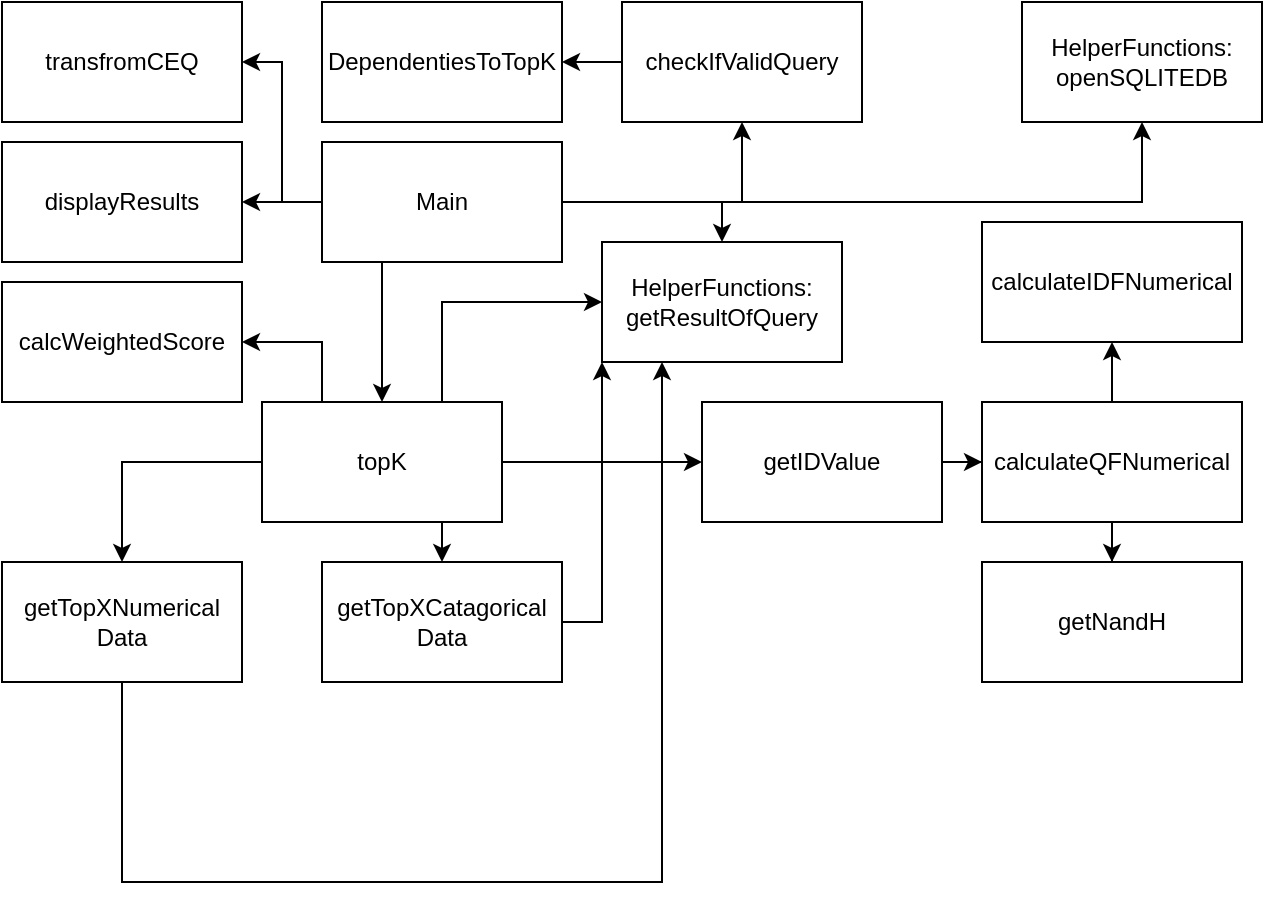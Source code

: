 <mxfile version="15.2.7" type="device"><diagram id="t2h_9-p8PfeZHDz68EcW" name="Pagina-1"><mxGraphModel dx="852" dy="985" grid="1" gridSize="10" guides="1" tooltips="1" connect="1" arrows="1" fold="1" page="1" pageScale="1" pageWidth="1169" pageHeight="827" math="0" shadow="0"><root><mxCell id="0"/><mxCell id="1" parent="0"/><mxCell id="i3VB4NsHTGtMoFOvIbrH-1" value="transfromCEQ" style="rounded=0;whiteSpace=wrap;html=1;" vertex="1" parent="1"><mxGeometry x="280" y="60" width="120" height="60" as="geometry"/></mxCell><mxCell id="i3VB4NsHTGtMoFOvIbrH-34" style="edgeStyle=orthogonalEdgeStyle;rounded=0;orthogonalLoop=1;jettySize=auto;html=1;entryX=1;entryY=0.5;entryDx=0;entryDy=0;exitX=0;exitY=0.5;exitDx=0;exitDy=0;" edge="1" parent="1" source="i3VB4NsHTGtMoFOvIbrH-10" target="i3VB4NsHTGtMoFOvIbrH-1"><mxGeometry relative="1" as="geometry"/></mxCell><mxCell id="i3VB4NsHTGtMoFOvIbrH-2" value="DependentiesToTopK" style="rounded=0;whiteSpace=wrap;html=1;" vertex="1" parent="1"><mxGeometry x="440" y="60" width="120" height="60" as="geometry"/></mxCell><mxCell id="i3VB4NsHTGtMoFOvIbrH-22" style="edgeStyle=orthogonalEdgeStyle;rounded=0;orthogonalLoop=1;jettySize=auto;html=1;" edge="1" parent="1" source="i3VB4NsHTGtMoFOvIbrH-3" target="i3VB4NsHTGtMoFOvIbrH-6"><mxGeometry relative="1" as="geometry"/></mxCell><mxCell id="i3VB4NsHTGtMoFOvIbrH-23" style="edgeStyle=orthogonalEdgeStyle;rounded=0;orthogonalLoop=1;jettySize=auto;html=1;exitX=0.75;exitY=1;exitDx=0;exitDy=0;entryX=0.5;entryY=0;entryDx=0;entryDy=0;" edge="1" parent="1" source="i3VB4NsHTGtMoFOvIbrH-3" target="i3VB4NsHTGtMoFOvIbrH-7"><mxGeometry relative="1" as="geometry"/></mxCell><mxCell id="i3VB4NsHTGtMoFOvIbrH-24" style="edgeStyle=orthogonalEdgeStyle;rounded=0;orthogonalLoop=1;jettySize=auto;html=1;" edge="1" parent="1" source="i3VB4NsHTGtMoFOvIbrH-3" target="i3VB4NsHTGtMoFOvIbrH-5"><mxGeometry relative="1" as="geometry"/></mxCell><mxCell id="i3VB4NsHTGtMoFOvIbrH-26" style="edgeStyle=orthogonalEdgeStyle;rounded=0;orthogonalLoop=1;jettySize=auto;html=1;entryX=1;entryY=0.5;entryDx=0;entryDy=0;exitX=0.25;exitY=0;exitDx=0;exitDy=0;" edge="1" parent="1" source="i3VB4NsHTGtMoFOvIbrH-3" target="i3VB4NsHTGtMoFOvIbrH-4"><mxGeometry relative="1" as="geometry"/></mxCell><mxCell id="i3VB4NsHTGtMoFOvIbrH-48" style="edgeStyle=orthogonalEdgeStyle;rounded=0;orthogonalLoop=1;jettySize=auto;html=1;exitX=0.75;exitY=0;exitDx=0;exitDy=0;entryX=0;entryY=0.5;entryDx=0;entryDy=0;" edge="1" parent="1" source="i3VB4NsHTGtMoFOvIbrH-3" target="i3VB4NsHTGtMoFOvIbrH-44"><mxGeometry relative="1" as="geometry"/></mxCell><mxCell id="i3VB4NsHTGtMoFOvIbrH-3" value="topK" style="rounded=0;whiteSpace=wrap;html=1;" vertex="1" parent="1"><mxGeometry x="410" y="260" width="120" height="60" as="geometry"/></mxCell><mxCell id="i3VB4NsHTGtMoFOvIbrH-4" value="calcWeightedScore" style="rounded=0;whiteSpace=wrap;html=1;" vertex="1" parent="1"><mxGeometry x="280" y="200" width="120" height="60" as="geometry"/></mxCell><mxCell id="i3VB4NsHTGtMoFOvIbrH-41" style="edgeStyle=orthogonalEdgeStyle;rounded=0;orthogonalLoop=1;jettySize=auto;html=1;entryX=0;entryY=0.5;entryDx=0;entryDy=0;" edge="1" parent="1" source="i3VB4NsHTGtMoFOvIbrH-5" target="i3VB4NsHTGtMoFOvIbrH-37"><mxGeometry relative="1" as="geometry"/></mxCell><mxCell id="i3VB4NsHTGtMoFOvIbrH-5" value="getIDValue" style="rounded=0;whiteSpace=wrap;html=1;" vertex="1" parent="1"><mxGeometry x="630" y="260" width="120" height="60" as="geometry"/></mxCell><mxCell id="i3VB4NsHTGtMoFOvIbrH-50" style="edgeStyle=orthogonalEdgeStyle;rounded=0;orthogonalLoop=1;jettySize=auto;html=1;entryX=0.25;entryY=1;entryDx=0;entryDy=0;" edge="1" parent="1" source="i3VB4NsHTGtMoFOvIbrH-6" target="i3VB4NsHTGtMoFOvIbrH-44"><mxGeometry relative="1" as="geometry"><mxPoint x="340" y="500" as="targetPoint"/><Array as="points"><mxPoint x="340" y="500"/><mxPoint x="610" y="500"/></Array></mxGeometry></mxCell><mxCell id="i3VB4NsHTGtMoFOvIbrH-6" value="getTopXNumerical&lt;br&gt;Data" style="rounded=0;whiteSpace=wrap;html=1;" vertex="1" parent="1"><mxGeometry x="280" y="340" width="120" height="60" as="geometry"/></mxCell><mxCell id="i3VB4NsHTGtMoFOvIbrH-51" style="edgeStyle=orthogonalEdgeStyle;rounded=0;orthogonalLoop=1;jettySize=auto;html=1;entryX=0;entryY=1;entryDx=0;entryDy=0;" edge="1" parent="1" source="i3VB4NsHTGtMoFOvIbrH-7" target="i3VB4NsHTGtMoFOvIbrH-44"><mxGeometry relative="1" as="geometry"/></mxCell><mxCell id="i3VB4NsHTGtMoFOvIbrH-7" value="getTopXCatagorical&lt;br&gt;Data" style="rounded=0;whiteSpace=wrap;html=1;" vertex="1" parent="1"><mxGeometry x="440" y="340" width="120" height="60" as="geometry"/></mxCell><mxCell id="i3VB4NsHTGtMoFOvIbrH-33" style="edgeStyle=orthogonalEdgeStyle;rounded=0;orthogonalLoop=1;jettySize=auto;html=1;exitX=0;exitY=0.5;exitDx=0;exitDy=0;entryX=1;entryY=0.5;entryDx=0;entryDy=0;" edge="1" parent="1" source="i3VB4NsHTGtMoFOvIbrH-8" target="i3VB4NsHTGtMoFOvIbrH-2"><mxGeometry relative="1" as="geometry"/></mxCell><mxCell id="i3VB4NsHTGtMoFOvIbrH-8" value="checkIfValidQuery" style="rounded=0;whiteSpace=wrap;html=1;" vertex="1" parent="1"><mxGeometry x="590" y="60" width="120" height="60" as="geometry"/></mxCell><mxCell id="i3VB4NsHTGtMoFOvIbrH-9" value="displayResults" style="rounded=0;whiteSpace=wrap;html=1;" vertex="1" parent="1"><mxGeometry x="280" y="130" width="120" height="60" as="geometry"/></mxCell><mxCell id="i3VB4NsHTGtMoFOvIbrH-14" style="edgeStyle=orthogonalEdgeStyle;rounded=0;orthogonalLoop=1;jettySize=auto;html=1;entryX=1;entryY=0.5;entryDx=0;entryDy=0;" edge="1" parent="1" source="i3VB4NsHTGtMoFOvIbrH-10" target="i3VB4NsHTGtMoFOvIbrH-9"><mxGeometry relative="1" as="geometry"/></mxCell><mxCell id="i3VB4NsHTGtMoFOvIbrH-21" style="edgeStyle=orthogonalEdgeStyle;rounded=0;orthogonalLoop=1;jettySize=auto;html=1;exitX=0.25;exitY=1;exitDx=0;exitDy=0;" edge="1" parent="1" source="i3VB4NsHTGtMoFOvIbrH-10" target="i3VB4NsHTGtMoFOvIbrH-3"><mxGeometry relative="1" as="geometry"/></mxCell><mxCell id="i3VB4NsHTGtMoFOvIbrH-32" style="edgeStyle=orthogonalEdgeStyle;rounded=0;orthogonalLoop=1;jettySize=auto;html=1;entryX=0.5;entryY=1;entryDx=0;entryDy=0;" edge="1" parent="1" source="i3VB4NsHTGtMoFOvIbrH-10" target="i3VB4NsHTGtMoFOvIbrH-8"><mxGeometry relative="1" as="geometry"/></mxCell><mxCell id="i3VB4NsHTGtMoFOvIbrH-46" style="edgeStyle=orthogonalEdgeStyle;rounded=0;orthogonalLoop=1;jettySize=auto;html=1;exitX=1;exitY=0.5;exitDx=0;exitDy=0;entryX=0.5;entryY=1;entryDx=0;entryDy=0;" edge="1" parent="1" source="i3VB4NsHTGtMoFOvIbrH-10" target="i3VB4NsHTGtMoFOvIbrH-43"><mxGeometry relative="1" as="geometry"/></mxCell><mxCell id="i3VB4NsHTGtMoFOvIbrH-47" style="edgeStyle=orthogonalEdgeStyle;rounded=0;orthogonalLoop=1;jettySize=auto;html=1;entryX=0.5;entryY=0;entryDx=0;entryDy=0;" edge="1" parent="1" source="i3VB4NsHTGtMoFOvIbrH-10" target="i3VB4NsHTGtMoFOvIbrH-44"><mxGeometry relative="1" as="geometry"/></mxCell><mxCell id="i3VB4NsHTGtMoFOvIbrH-10" value="Main" style="rounded=0;whiteSpace=wrap;html=1;" vertex="1" parent="1"><mxGeometry x="440" y="130" width="120" height="60" as="geometry"/></mxCell><mxCell id="i3VB4NsHTGtMoFOvIbrH-35" value="calculateIDFNumerical" style="rounded=0;whiteSpace=wrap;html=1;" vertex="1" parent="1"><mxGeometry x="770" y="170" width="130" height="60" as="geometry"/></mxCell><mxCell id="i3VB4NsHTGtMoFOvIbrH-36" value="getNandH" style="rounded=0;whiteSpace=wrap;html=1;" vertex="1" parent="1"><mxGeometry x="770" y="340" width="130" height="60" as="geometry"/></mxCell><mxCell id="i3VB4NsHTGtMoFOvIbrH-40" style="edgeStyle=orthogonalEdgeStyle;rounded=0;orthogonalLoop=1;jettySize=auto;html=1;entryX=0.5;entryY=1;entryDx=0;entryDy=0;" edge="1" parent="1" source="i3VB4NsHTGtMoFOvIbrH-37" target="i3VB4NsHTGtMoFOvIbrH-35"><mxGeometry relative="1" as="geometry"/></mxCell><mxCell id="i3VB4NsHTGtMoFOvIbrH-42" style="edgeStyle=orthogonalEdgeStyle;rounded=0;orthogonalLoop=1;jettySize=auto;html=1;entryX=0.5;entryY=0;entryDx=0;entryDy=0;" edge="1" parent="1" source="i3VB4NsHTGtMoFOvIbrH-37" target="i3VB4NsHTGtMoFOvIbrH-36"><mxGeometry relative="1" as="geometry"/></mxCell><mxCell id="i3VB4NsHTGtMoFOvIbrH-37" value="calculateQFNumerical" style="rounded=0;whiteSpace=wrap;html=1;" vertex="1" parent="1"><mxGeometry x="770" y="260" width="130" height="60" as="geometry"/></mxCell><mxCell id="i3VB4NsHTGtMoFOvIbrH-43" value="HelperFunctions:&lt;br&gt;openSQLITEDB" style="rounded=0;whiteSpace=wrap;html=1;" vertex="1" parent="1"><mxGeometry x="790" y="60" width="120" height="60" as="geometry"/></mxCell><mxCell id="i3VB4NsHTGtMoFOvIbrH-44" value="HelperFunctions:&lt;br&gt;getResultOfQuery&lt;br&gt;" style="rounded=0;whiteSpace=wrap;html=1;" vertex="1" parent="1"><mxGeometry x="580" y="180" width="120" height="60" as="geometry"/></mxCell></root></mxGraphModel></diagram></mxfile>